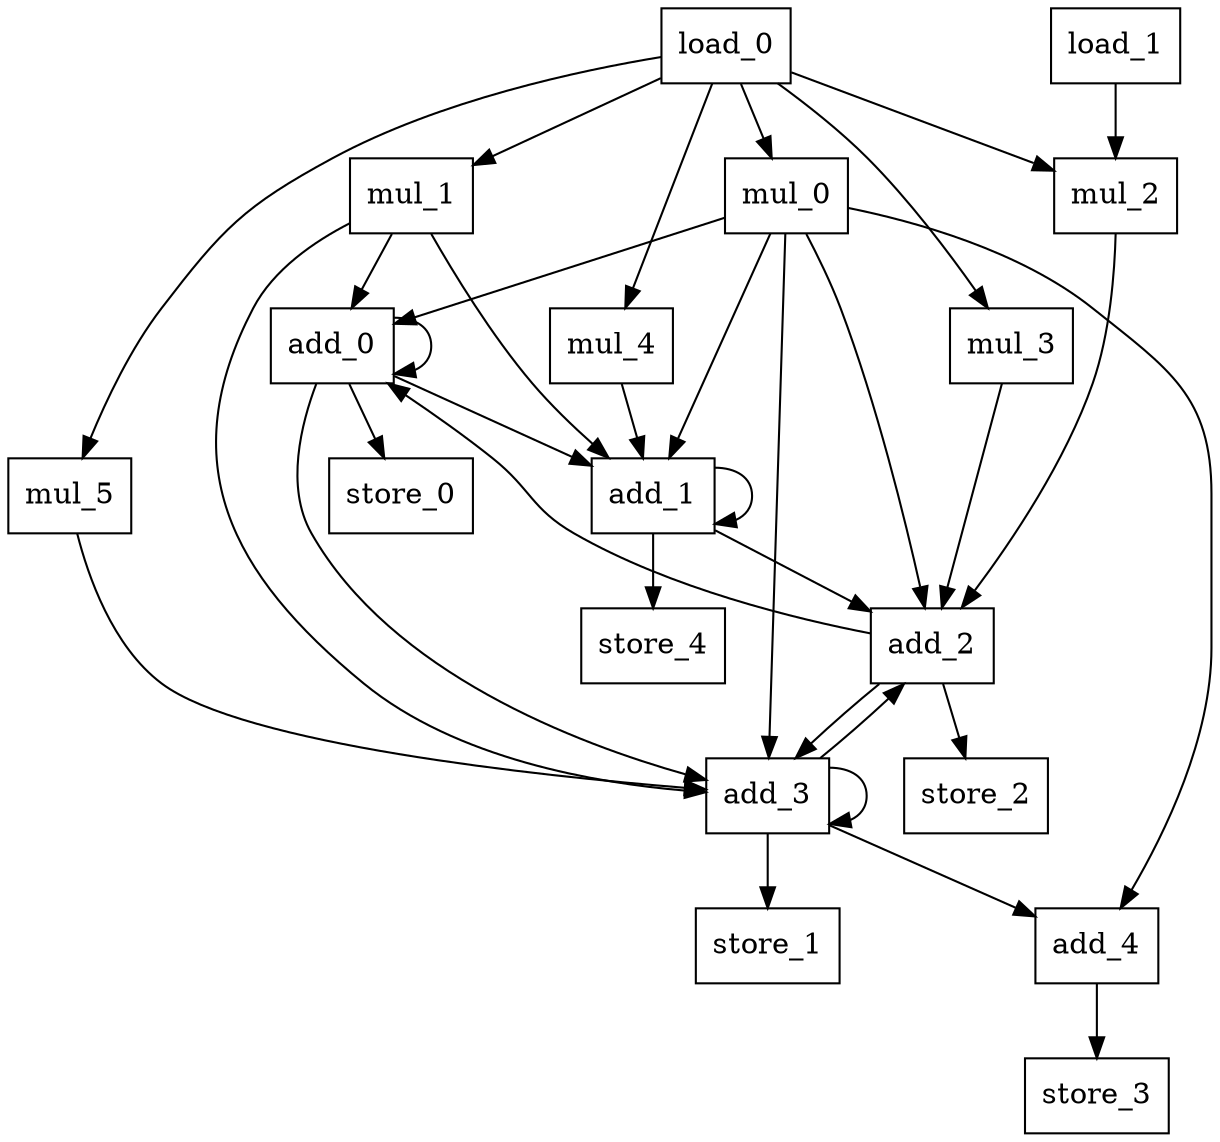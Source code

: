 digraph G{
	add_0[label="add_0";shape=rectangle];
	add_1[label="add_1";shape=rectangle];
	add_2[label="add_2";shape=rectangle];
	add_3[label="add_3";shape=rectangle];
	add_4[label="add_4";shape=rectangle];
	mul_0[label="mul_0";shape=rectangle];
	mul_1[label="mul_1";shape=rectangle];
	mul_2[label="mul_2";shape=rectangle];
	mul_3[label="mul_3";shape=rectangle];
	mul_4[label="mul_4";shape=rectangle];
	mul_5[label="mul_5";shape=rectangle];
	load_0[label="load_0";shape=rectangle];
	load_1[label="load_1";shape=rectangle];
	store_0[label="store_0";shape=rectangle];
	store_1[label="store_1";shape=rectangle];
	store_2[label="store_2";shape=rectangle];
	store_3[label="store_3";shape=rectangle];
	store_4[label="store_4";shape=rectangle];
add_0->add_0;
add_0->add_1;
add_0->add_3;
add_0->store_0;
add_1->add_1;
add_1->add_2;
add_1->store_4;
add_2->add_0;
add_2->add_3;
add_2->store_2;
add_3->add_2;
add_3->add_3;
add_3->add_4;
add_3->store_1;
add_4->store_3;
load_0->mul_0;
load_0->mul_1;
load_0->mul_2;
load_0->mul_3;
load_0->mul_4;
load_0->mul_5;
load_1->mul_2;
mul_0->add_0;
mul_0->add_1;
mul_0->add_2;
mul_0->add_3;
mul_0->add_4;
mul_1->add_0;
mul_1->add_1;
mul_1->add_3;
mul_2->add_2;
mul_3->add_2;
mul_4->add_1;
mul_5->add_3;
}
